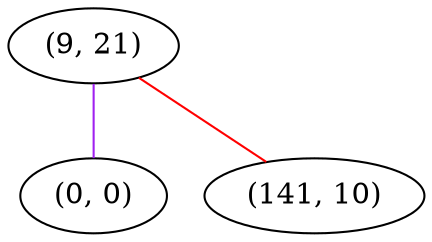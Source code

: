 graph "" {
"(9, 21)";
"(0, 0)";
"(141, 10)";
"(9, 21)" -- "(0, 0)"  [color=purple, key=0, weight=4];
"(9, 21)" -- "(141, 10)"  [color=red, key=0, weight=1];
}
